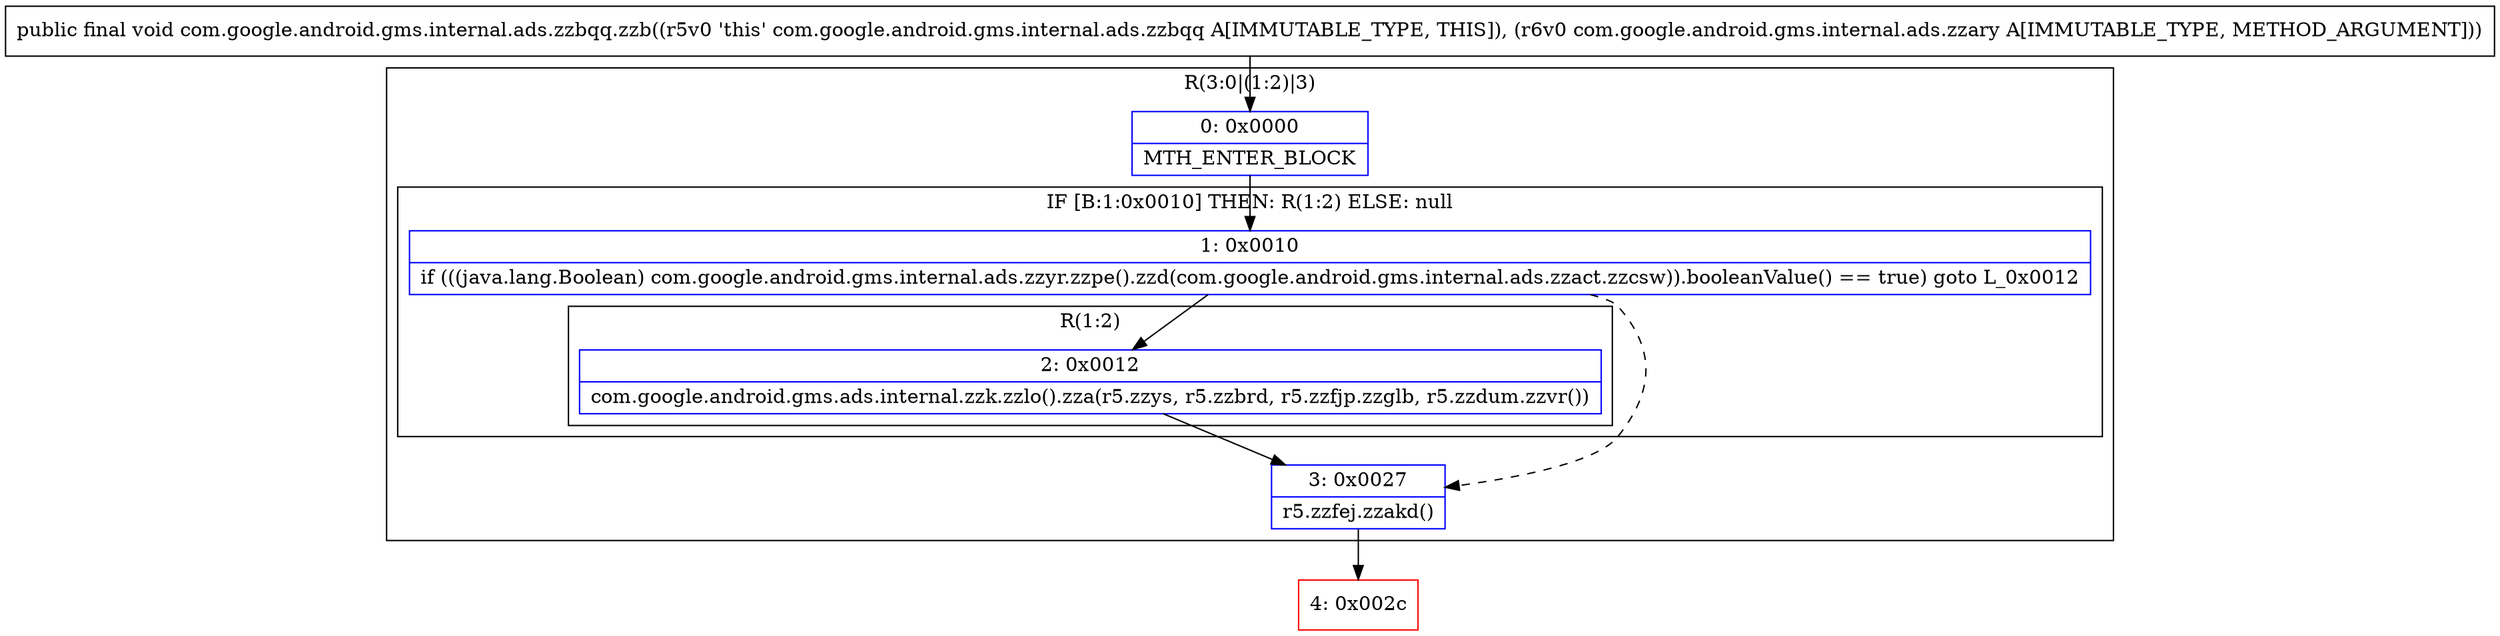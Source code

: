 digraph "CFG forcom.google.android.gms.internal.ads.zzbqq.zzb(Lcom\/google\/android\/gms\/internal\/ads\/zzary;)V" {
subgraph cluster_Region_1780168434 {
label = "R(3:0|(1:2)|3)";
node [shape=record,color=blue];
Node_0 [shape=record,label="{0\:\ 0x0000|MTH_ENTER_BLOCK\l}"];
subgraph cluster_IfRegion_494932778 {
label = "IF [B:1:0x0010] THEN: R(1:2) ELSE: null";
node [shape=record,color=blue];
Node_1 [shape=record,label="{1\:\ 0x0010|if (((java.lang.Boolean) com.google.android.gms.internal.ads.zzyr.zzpe().zzd(com.google.android.gms.internal.ads.zzact.zzcsw)).booleanValue() == true) goto L_0x0012\l}"];
subgraph cluster_Region_600527160 {
label = "R(1:2)";
node [shape=record,color=blue];
Node_2 [shape=record,label="{2\:\ 0x0012|com.google.android.gms.ads.internal.zzk.zzlo().zza(r5.zzys, r5.zzbrd, r5.zzfjp.zzglb, r5.zzdum.zzvr())\l}"];
}
}
Node_3 [shape=record,label="{3\:\ 0x0027|r5.zzfej.zzakd()\l}"];
}
Node_4 [shape=record,color=red,label="{4\:\ 0x002c}"];
MethodNode[shape=record,label="{public final void com.google.android.gms.internal.ads.zzbqq.zzb((r5v0 'this' com.google.android.gms.internal.ads.zzbqq A[IMMUTABLE_TYPE, THIS]), (r6v0 com.google.android.gms.internal.ads.zzary A[IMMUTABLE_TYPE, METHOD_ARGUMENT])) }"];
MethodNode -> Node_0;
Node_0 -> Node_1;
Node_1 -> Node_2;
Node_1 -> Node_3[style=dashed];
Node_2 -> Node_3;
Node_3 -> Node_4;
}

